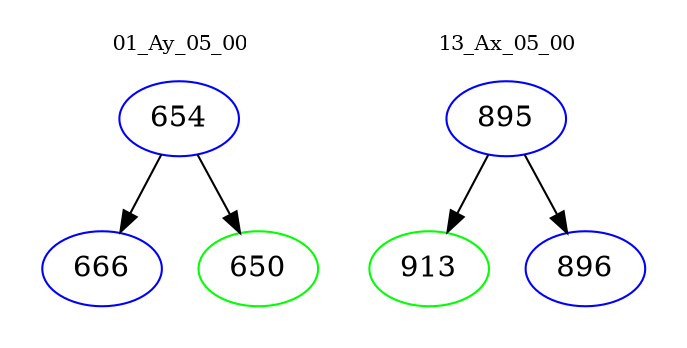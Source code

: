 digraph{
subgraph cluster_0 {
color = white
label = "01_Ay_05_00";
fontsize=10;
T0_654 [label="654", color="blue"]
T0_654 -> T0_666 [color="black"]
T0_666 [label="666", color="blue"]
T0_654 -> T0_650 [color="black"]
T0_650 [label="650", color="green"]
}
subgraph cluster_1 {
color = white
label = "13_Ax_05_00";
fontsize=10;
T1_895 [label="895", color="blue"]
T1_895 -> T1_913 [color="black"]
T1_913 [label="913", color="green"]
T1_895 -> T1_896 [color="black"]
T1_896 [label="896", color="blue"]
}
}
